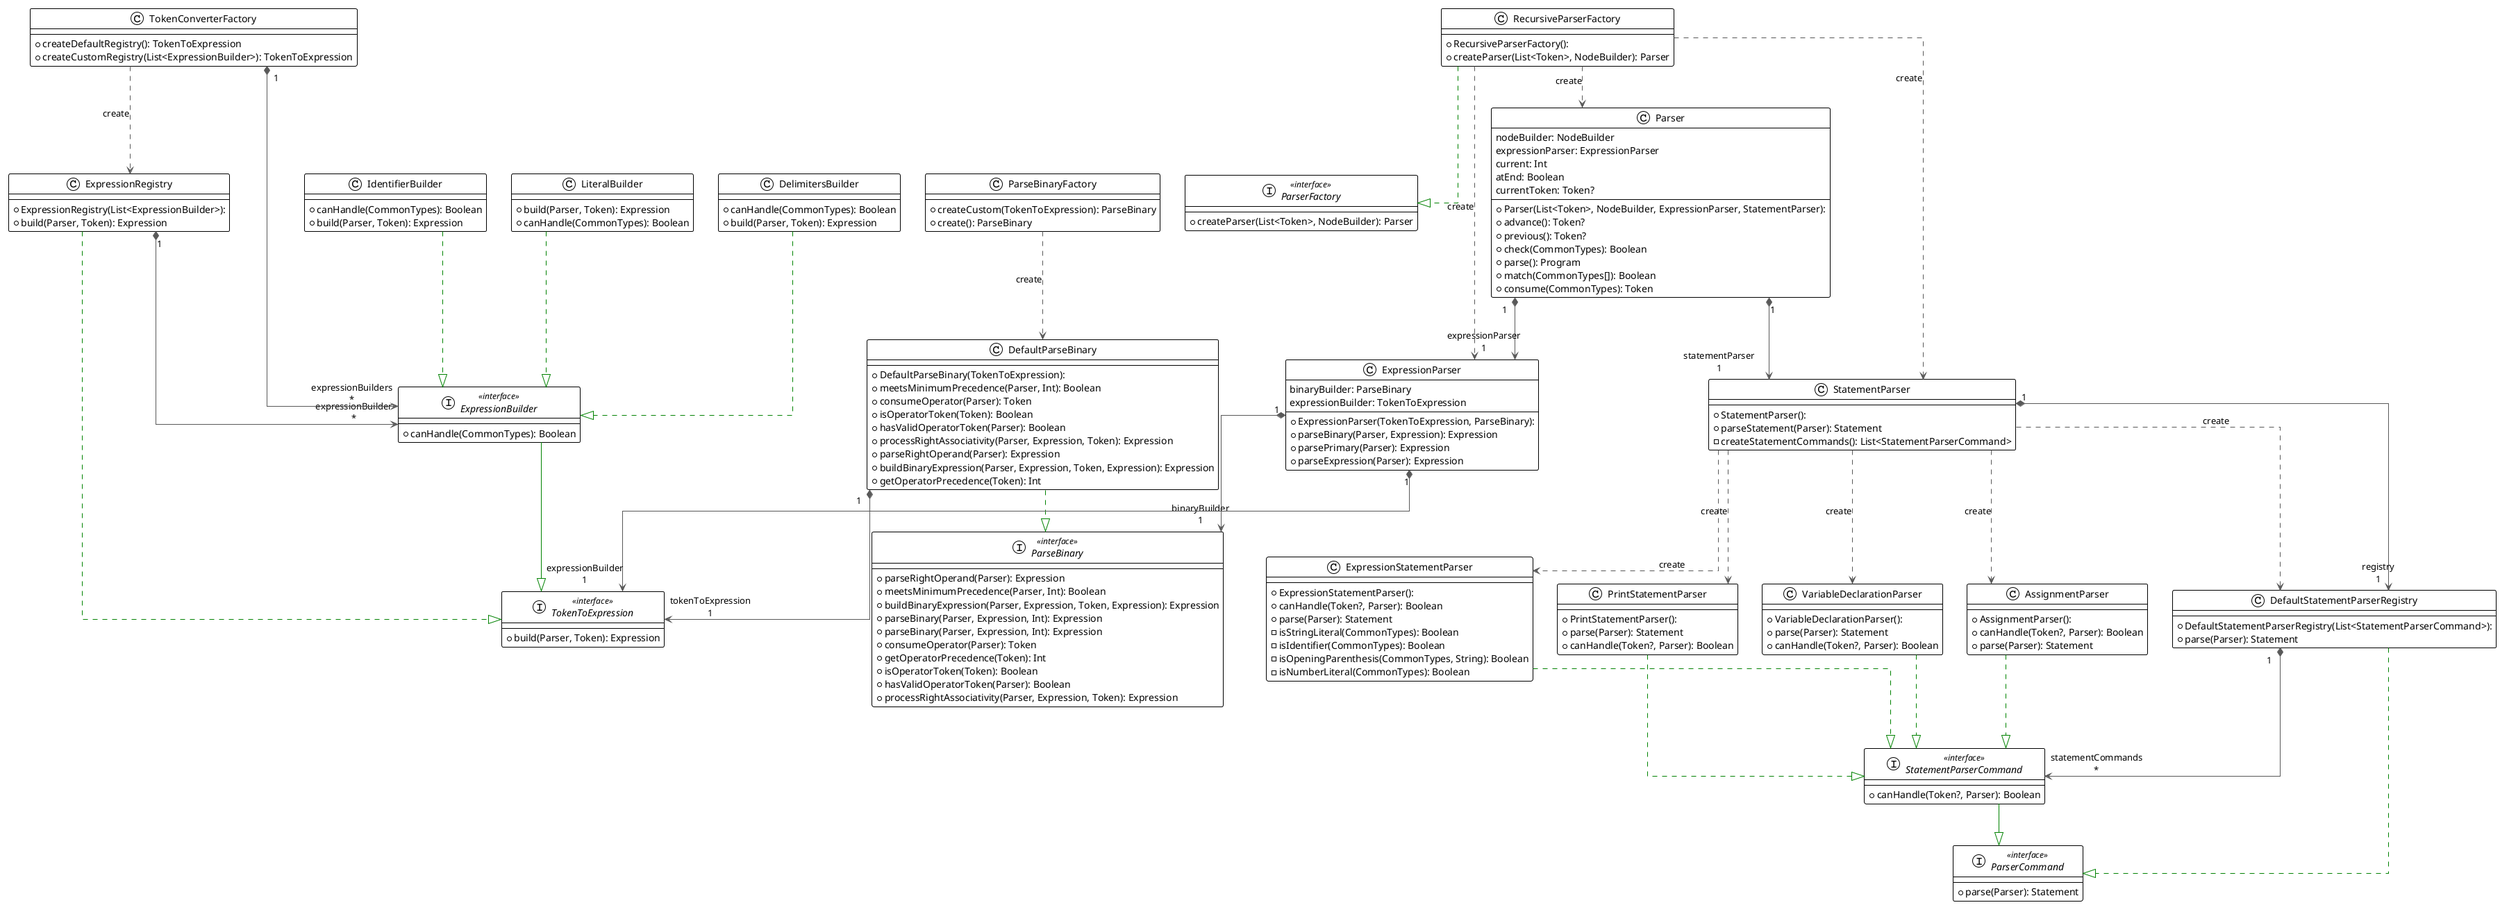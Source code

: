 @startuml

!theme plain
top to bottom direction
skinparam linetype ortho

class AssignmentParser {
  + AssignmentParser(): 
  + canHandle(Token?, Parser): Boolean
  + parse(Parser): Statement
}
class DefaultParseBinary {
  + DefaultParseBinary(TokenToExpression): 
  + meetsMinimumPrecedence(Parser, Int): Boolean
  + consumeOperator(Parser): Token
  + isOperatorToken(Token): Boolean
  + hasValidOperatorToken(Parser): Boolean
  + processRightAssociativity(Parser, Expression, Token): Expression
  + parseRightOperand(Parser): Expression
  + buildBinaryExpression(Parser, Expression, Token, Expression): Expression
  + getOperatorPrecedence(Token): Int
}
class DefaultStatementParserRegistry {
  + DefaultStatementParserRegistry(List<StatementParserCommand>): 
  + parse(Parser): Statement
}
class DelimitersBuilder {
  + canHandle(CommonTypes): Boolean
  + build(Parser, Token): Expression
}
interface ExpressionBuilder << interface >> {
  + canHandle(CommonTypes): Boolean
}
class ExpressionParser {
  + ExpressionParser(TokenToExpression, ParseBinary): 
  + parseBinary(Parser, Expression): Expression
  + parsePrimary(Parser): Expression
  + parseExpression(Parser): Expression
   binaryBuilder: ParseBinary
   expressionBuilder: TokenToExpression
}
class ExpressionRegistry {
  + ExpressionRegistry(List<ExpressionBuilder>): 
  + build(Parser, Token): Expression
}
class ExpressionStatementParser {
  + ExpressionStatementParser(): 
  + canHandle(Token?, Parser): Boolean
  + parse(Parser): Statement
  - isStringLiteral(CommonTypes): Boolean
  - isIdentifier(CommonTypes): Boolean
  - isOpeningParenthesis(CommonTypes, String): Boolean
  - isNumberLiteral(CommonTypes): Boolean
}
class IdentifierBuilder {
  + canHandle(CommonTypes): Boolean
  + build(Parser, Token): Expression
}
class LiteralBuilder {
  + build(Parser, Token): Expression
  + canHandle(CommonTypes): Boolean
}
interface ParseBinary << interface >> {
  + parseRightOperand(Parser): Expression
  + meetsMinimumPrecedence(Parser, Int): Boolean
  + buildBinaryExpression(Parser, Expression, Token, Expression): Expression
  + parseBinary(Parser, Expression, Int): Expression
  + parseBinary(Parser, Expression, Int): Expression
  + consumeOperator(Parser): Token
  + getOperatorPrecedence(Token): Int
  + isOperatorToken(Token): Boolean
  + hasValidOperatorToken(Parser): Boolean
  + processRightAssociativity(Parser, Expression, Token): Expression
}
class ParseBinaryFactory {
  + createCustom(TokenToExpression): ParseBinary
  + create(): ParseBinary
}
class Parser {
  + Parser(List<Token>, NodeBuilder, ExpressionParser, StatementParser): 
  + advance(): Token?
  + previous(): Token?
  + check(CommonTypes): Boolean
  + parse(): Program
  + match(CommonTypes[]): Boolean
  + consume(CommonTypes): Token
   nodeBuilder: NodeBuilder
   expressionParser: ExpressionParser
   current: Int
   atEnd: Boolean
   currentToken: Token?
}
interface ParserCommand << interface >> {
  + parse(Parser): Statement
}
interface ParserFactory << interface >> {
  + createParser(List<Token>, NodeBuilder): Parser
}
class PrintStatementParser {
  + PrintStatementParser(): 
  + parse(Parser): Statement
  + canHandle(Token?, Parser): Boolean
}
class RecursiveParserFactory {
  + RecursiveParserFactory(): 
  + createParser(List<Token>, NodeBuilder): Parser
}
class StatementParser {
  + StatementParser(): 
  + parseStatement(Parser): Statement
  - createStatementCommands(): List<StatementParserCommand>
}
interface StatementParserCommand << interface >> {
  + canHandle(Token?, Parser): Boolean
}
class TokenConverterFactory {
  + createDefaultRegistry(): TokenToExpression
  + createCustomRegistry(List<ExpressionBuilder>): TokenToExpression
}
interface TokenToExpression << interface >> {
  + build(Parser, Token): Expression
}
class VariableDeclarationParser {
  + VariableDeclarationParser(): 
  + parse(Parser): Statement
  + canHandle(Token?, Parser): Boolean
}

AssignmentParser                -[#008200,dashed]-^  StatementParserCommand         
DefaultParseBinary              -[#008200,dashed]-^  ParseBinary                    
DefaultParseBinary             "1" *-[#595959,plain]-> "tokenToExpression\n1" TokenToExpression              
DefaultStatementParserRegistry  -[#008200,dashed]-^  ParserCommand                  
DefaultStatementParserRegistry "1" *-[#595959,plain]-> "statementCommands\n*" StatementParserCommand         
DelimitersBuilder               -[#008200,dashed]-^  ExpressionBuilder              
ExpressionBuilder               -[#008200,plain]-^  TokenToExpression              
ExpressionParser               "1" *-[#595959,plain]-> "binaryBuilder\n1" ParseBinary                    
ExpressionParser               "1" *-[#595959,plain]-> "expressionBuilder\n1" TokenToExpression              
ExpressionRegistry             "1" *-[#595959,plain]-> "expressionBuilder\n*" ExpressionBuilder              
ExpressionRegistry              -[#008200,dashed]-^  TokenToExpression              
ExpressionStatementParser       -[#008200,dashed]-^  StatementParserCommand         
IdentifierBuilder               -[#008200,dashed]-^  ExpressionBuilder              
LiteralBuilder                  -[#008200,dashed]-^  ExpressionBuilder              
ParseBinaryFactory              -[#595959,dashed]->  DefaultParseBinary             : "«create»"
Parser                         "1" *-[#595959,plain]-> "expressionParser\n1" ExpressionParser               
Parser                         "1" *-[#595959,plain]-> "statementParser\n1" StatementParser                
PrintStatementParser            -[#008200,dashed]-^  StatementParserCommand         
RecursiveParserFactory          -[#595959,dashed]->  ExpressionParser               : "«create»"
RecursiveParserFactory          -[#595959,dashed]->  Parser                         : "«create»"
RecursiveParserFactory          -[#008200,dashed]-^  ParserFactory                  
RecursiveParserFactory          -[#595959,dashed]->  StatementParser                : "«create»"
StatementParser                 -[#595959,dashed]->  AssignmentParser               : "«create»"
StatementParser                "1" *-[#595959,plain]-> "registry\n1" DefaultStatementParserRegistry 
StatementParser                 -[#595959,dashed]->  DefaultStatementParserRegistry : "«create»"
StatementParser                 -[#595959,dashed]->  ExpressionStatementParser      : "«create»"
StatementParser                 -[#595959,dashed]->  PrintStatementParser           : "«create»"
StatementParser                 -[#595959,dashed]->  VariableDeclarationParser      : "«create»"
StatementParserCommand          -[#008200,plain]-^  ParserCommand                  
TokenConverterFactory          "1" *-[#595959,plain]-> "expressionBuilders\n*" ExpressionBuilder              
TokenConverterFactory           -[#595959,dashed]->  ExpressionRegistry             : "«create»"
VariableDeclarationParser       -[#008200,dashed]-^  StatementParserCommand         
@enduml
